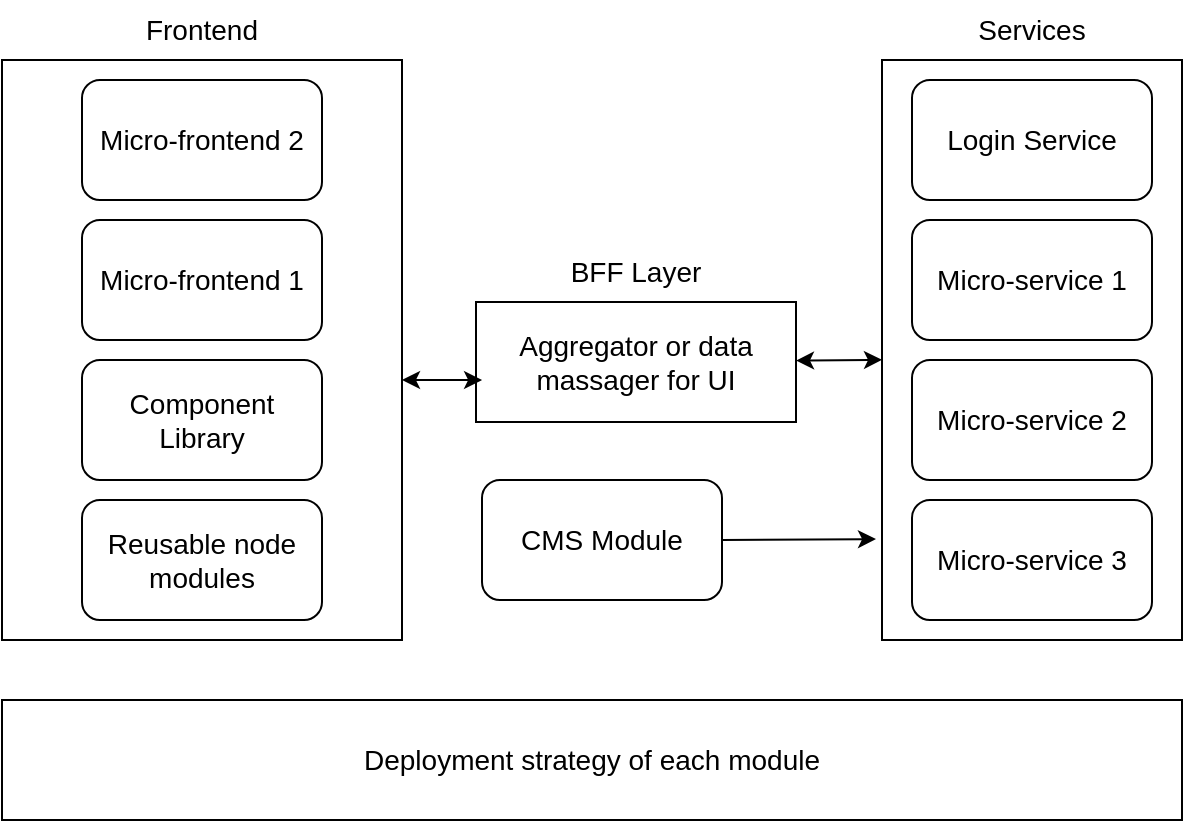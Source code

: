 <mxfile version="20.0.4" type="github" pages="2"><diagram id="bGjxX2FuYvQSAbSJWaOH" name="tech-architecture"><mxGraphModel dx="1042" dy="624" grid="1" gridSize="10" guides="1" tooltips="1" connect="1" arrows="1" fold="1" page="1" pageScale="1" pageWidth="850" pageHeight="1100" math="0" shadow="0"><root><mxCell id="0"/><mxCell id="1" parent="0"/><mxCell id="9_o_dCXTUubcjTPNXbyS-2" value="" style="rounded=0;whiteSpace=wrap;html=1;" vertex="1" parent="1"><mxGeometry x="80" y="80" width="200" height="290" as="geometry"/></mxCell><mxCell id="9_o_dCXTUubcjTPNXbyS-3" value="&lt;font style=&quot;font-size: 14px;&quot;&gt;Frontend&lt;/font&gt;" style="text;html=1;strokeColor=none;fillColor=none;align=center;verticalAlign=middle;whiteSpace=wrap;rounded=0;" vertex="1" parent="1"><mxGeometry x="150" y="50" width="60" height="30" as="geometry"/></mxCell><mxCell id="9_o_dCXTUubcjTPNXbyS-4" value="Reusable node modules" style="rounded=1;whiteSpace=wrap;html=1;fontSize=14;" vertex="1" parent="1"><mxGeometry x="120" y="300" width="120" height="60" as="geometry"/></mxCell><mxCell id="9_o_dCXTUubcjTPNXbyS-5" value="Component Library" style="rounded=1;whiteSpace=wrap;html=1;fontSize=14;" vertex="1" parent="1"><mxGeometry x="120" y="230" width="120" height="60" as="geometry"/></mxCell><mxCell id="9_o_dCXTUubcjTPNXbyS-6" value="Micro-frontend 1" style="rounded=1;whiteSpace=wrap;html=1;fontSize=14;" vertex="1" parent="1"><mxGeometry x="120" y="160" width="120" height="60" as="geometry"/></mxCell><mxCell id="9_o_dCXTUubcjTPNXbyS-7" value="Micro-frontend 2" style="rounded=1;whiteSpace=wrap;html=1;fontSize=14;" vertex="1" parent="1"><mxGeometry x="120" y="90" width="120" height="60" as="geometry"/></mxCell><mxCell id="9_o_dCXTUubcjTPNXbyS-8" value="Aggregator or data massager for UI" style="rounded=0;whiteSpace=wrap;html=1;fontSize=14;" vertex="1" parent="1"><mxGeometry x="317" y="201" width="160" height="60" as="geometry"/></mxCell><mxCell id="9_o_dCXTUubcjTPNXbyS-9" value="BFF Layer" style="text;html=1;strokeColor=none;fillColor=none;align=center;verticalAlign=middle;whiteSpace=wrap;rounded=0;fontSize=14;" vertex="1" parent="1"><mxGeometry x="357" y="171" width="80" height="30" as="geometry"/></mxCell><mxCell id="9_o_dCXTUubcjTPNXbyS-10" value="" style="rounded=0;whiteSpace=wrap;html=1;fontSize=14;" vertex="1" parent="1"><mxGeometry x="520" y="80" width="150" height="290" as="geometry"/></mxCell><mxCell id="9_o_dCXTUubcjTPNXbyS-11" value="&lt;font style=&quot;font-size: 14px;&quot;&gt;Services&lt;/font&gt;" style="text;html=1;strokeColor=none;fillColor=none;align=center;verticalAlign=middle;whiteSpace=wrap;rounded=0;" vertex="1" parent="1"><mxGeometry x="565" y="50" width="60" height="30" as="geometry"/></mxCell><mxCell id="9_o_dCXTUubcjTPNXbyS-12" value="Login Service" style="rounded=1;whiteSpace=wrap;html=1;fontSize=14;" vertex="1" parent="1"><mxGeometry x="535" y="90" width="120" height="60" as="geometry"/></mxCell><mxCell id="9_o_dCXTUubcjTPNXbyS-13" value="Micro-service 1" style="rounded=1;whiteSpace=wrap;html=1;fontSize=14;" vertex="1" parent="1"><mxGeometry x="535" y="160" width="120" height="60" as="geometry"/></mxCell><mxCell id="9_o_dCXTUubcjTPNXbyS-14" value="Micro-service 2" style="rounded=1;whiteSpace=wrap;html=1;fontSize=14;" vertex="1" parent="1"><mxGeometry x="535" y="230" width="120" height="60" as="geometry"/></mxCell><mxCell id="9_o_dCXTUubcjTPNXbyS-15" value="Micro-service 3" style="rounded=1;whiteSpace=wrap;html=1;fontSize=14;" vertex="1" parent="1"><mxGeometry x="535" y="300" width="120" height="60" as="geometry"/></mxCell><mxCell id="9_o_dCXTUubcjTPNXbyS-21" value="CMS Module" style="rounded=1;whiteSpace=wrap;html=1;fontSize=14;" vertex="1" parent="1"><mxGeometry x="320" y="290" width="120" height="60" as="geometry"/></mxCell><mxCell id="9_o_dCXTUubcjTPNXbyS-22" value="" style="endArrow=classic;startArrow=classic;html=1;rounded=0;fontSize=14;entryX=0.019;entryY=0.65;entryDx=0;entryDy=0;entryPerimeter=0;" edge="1" parent="1" target="9_o_dCXTUubcjTPNXbyS-8"><mxGeometry width="50" height="50" relative="1" as="geometry"><mxPoint x="280" y="240" as="sourcePoint"/><mxPoint x="330" y="190" as="targetPoint"/></mxGeometry></mxCell><mxCell id="9_o_dCXTUubcjTPNXbyS-24" value="" style="endArrow=classic;startArrow=classic;html=1;rounded=0;fontSize=14;entryX=0;entryY=0.517;entryDx=0;entryDy=0;entryPerimeter=0;" edge="1" parent="1" source="9_o_dCXTUubcjTPNXbyS-8" target="9_o_dCXTUubcjTPNXbyS-10"><mxGeometry width="50" height="50" relative="1" as="geometry"><mxPoint x="400" y="310" as="sourcePoint"/><mxPoint x="450" y="260" as="targetPoint"/></mxGeometry></mxCell><mxCell id="9_o_dCXTUubcjTPNXbyS-25" value="" style="endArrow=classic;html=1;rounded=0;fontSize=14;exitX=1;exitY=0.5;exitDx=0;exitDy=0;entryX=-0.02;entryY=0.826;entryDx=0;entryDy=0;entryPerimeter=0;" edge="1" parent="1" source="9_o_dCXTUubcjTPNXbyS-21" target="9_o_dCXTUubcjTPNXbyS-10"><mxGeometry width="50" height="50" relative="1" as="geometry"><mxPoint x="400" y="310" as="sourcePoint"/><mxPoint x="450" y="260" as="targetPoint"/></mxGeometry></mxCell><mxCell id="9_o_dCXTUubcjTPNXbyS-26" value="Deployment strategy of each module" style="rounded=0;whiteSpace=wrap;html=1;fontSize=14;" vertex="1" parent="1"><mxGeometry x="80" y="400" width="590" height="60" as="geometry"/></mxCell></root></mxGraphModel></diagram><diagram name="rollout plan" id="f7vfqoTVriXkKNg5UWiB"><mxGraphModel dx="1042" dy="624" grid="1" gridSize="10" guides="1" tooltips="1" connect="1" arrows="1" fold="1" page="1" pageScale="1" pageWidth="850" pageHeight="1100" math="0" shadow="0"><root><mxCell id="kTVvzLQR8SaycQbt84VW-0"/><mxCell id="kTVvzLQR8SaycQbt84VW-1" parent="kTVvzLQR8SaycQbt84VW-0"/><mxCell id="kTVvzLQR8SaycQbt84VW-2" value="" style="rounded=0;whiteSpace=wrap;html=1;" vertex="1" parent="kTVvzLQR8SaycQbt84VW-1"><mxGeometry x="158" y="150" width="140" height="220" as="geometry"/></mxCell><mxCell id="kTVvzLQR8SaycQbt84VW-3" value="&lt;font style=&quot;font-size: 14px;&quot;&gt;Frontend&lt;/font&gt;" style="text;html=1;strokeColor=none;fillColor=none;align=center;verticalAlign=middle;whiteSpace=wrap;rounded=0;" vertex="1" parent="kTVvzLQR8SaycQbt84VW-1"><mxGeometry x="198" y="50" width="60" height="30" as="geometry"/></mxCell><mxCell id="kTVvzLQR8SaycQbt84VW-4" value="Reusable node modules" style="rounded=1;whiteSpace=wrap;html=1;fontSize=14;" vertex="1" parent="kTVvzLQR8SaycQbt84VW-1"><mxGeometry x="168" y="300" width="120" height="60" as="geometry"/></mxCell><mxCell id="kTVvzLQR8SaycQbt84VW-5" value="Component Library" style="rounded=1;whiteSpace=wrap;html=1;fontSize=14;" vertex="1" parent="kTVvzLQR8SaycQbt84VW-1"><mxGeometry x="168" y="230" width="120" height="60" as="geometry"/></mxCell><mxCell id="kTVvzLQR8SaycQbt84VW-6" value="Micro-frontend 1" style="rounded=1;whiteSpace=wrap;html=1;fontSize=14;" vertex="1" parent="kTVvzLQR8SaycQbt84VW-1"><mxGeometry x="168" y="160" width="120" height="60" as="geometry"/></mxCell><mxCell id="kTVvzLQR8SaycQbt84VW-7" value="Micro-frontend 2" style="rounded=1;whiteSpace=wrap;html=1;fontSize=14;" vertex="1" parent="kTVvzLQR8SaycQbt84VW-1"><mxGeometry x="168" y="80" width="120" height="60" as="geometry"/></mxCell><mxCell id="kTVvzLQR8SaycQbt84VW-10" value="" style="rounded=0;whiteSpace=wrap;html=1;fontSize=14;" vertex="1" parent="kTVvzLQR8SaycQbt84VW-1"><mxGeometry x="520" y="80" width="150" height="290" as="geometry"/></mxCell><mxCell id="kTVvzLQR8SaycQbt84VW-11" value="&lt;font style=&quot;font-size: 14px;&quot;&gt;Services&lt;/font&gt;" style="text;html=1;strokeColor=none;fillColor=none;align=center;verticalAlign=middle;whiteSpace=wrap;rounded=0;" vertex="1" parent="kTVvzLQR8SaycQbt84VW-1"><mxGeometry x="565" y="50" width="60" height="30" as="geometry"/></mxCell><mxCell id="kTVvzLQR8SaycQbt84VW-12" value="Login Service" style="rounded=1;whiteSpace=wrap;html=1;fontSize=14;" vertex="1" parent="kTVvzLQR8SaycQbt84VW-1"><mxGeometry x="535" y="90" width="120" height="60" as="geometry"/></mxCell><mxCell id="kTVvzLQR8SaycQbt84VW-13" value="Micro-service 1" style="rounded=1;whiteSpace=wrap;html=1;fontSize=14;" vertex="1" parent="kTVvzLQR8SaycQbt84VW-1"><mxGeometry x="535" y="160" width="120" height="60" as="geometry"/></mxCell><mxCell id="kTVvzLQR8SaycQbt84VW-14" value="Micro-service 2" style="rounded=1;whiteSpace=wrap;html=1;fontSize=14;" vertex="1" parent="kTVvzLQR8SaycQbt84VW-1"><mxGeometry x="535" y="230" width="120" height="60" as="geometry"/></mxCell><mxCell id="kTVvzLQR8SaycQbt84VW-15" value="Micro-service 3" style="rounded=1;whiteSpace=wrap;html=1;fontSize=14;" vertex="1" parent="kTVvzLQR8SaycQbt84VW-1"><mxGeometry x="535" y="300" width="120" height="60" as="geometry"/></mxCell><mxCell id="kTVvzLQR8SaycQbt84VW-16" value="CMS Module" style="rounded=1;whiteSpace=wrap;html=1;fontSize=14;" vertex="1" parent="kTVvzLQR8SaycQbt84VW-1"><mxGeometry x="320" y="290" width="120" height="60" as="geometry"/></mxCell><mxCell id="kTVvzLQR8SaycQbt84VW-17" value="" style="endArrow=classic;startArrow=classic;html=1;rounded=0;fontSize=14;entryX=0.369;entryY=0.983;entryDx=0;entryDy=0;entryPerimeter=0;" edge="1" parent="kTVvzLQR8SaycQbt84VW-1" target="kTVvzLQR8SaycQbt84VW-8"><mxGeometry width="50" height="50" relative="1" as="geometry"><mxPoint x="300" y="240" as="sourcePoint"/><mxPoint x="330" y="190" as="targetPoint"/><Array as="points"><mxPoint x="379" y="240"/></Array></mxGeometry></mxCell><mxCell id="kTVvzLQR8SaycQbt84VW-18" value="" style="endArrow=classic;startArrow=classic;html=1;rounded=0;fontSize=14;entryX=0.007;entryY=0.552;entryDx=0;entryDy=0;entryPerimeter=0;exitX=0.588;exitY=1.017;exitDx=0;exitDy=0;exitPerimeter=0;" edge="1" parent="kTVvzLQR8SaycQbt84VW-1" source="kTVvzLQR8SaycQbt84VW-8" target="kTVvzLQR8SaycQbt84VW-10"><mxGeometry width="50" height="50" relative="1" as="geometry"><mxPoint x="400" y="310" as="sourcePoint"/><mxPoint x="450" y="260" as="targetPoint"/><Array as="points"><mxPoint x="414" y="240"/></Array></mxGeometry></mxCell><mxCell id="kTVvzLQR8SaycQbt84VW-19" value="" style="endArrow=classic;html=1;rounded=0;fontSize=14;exitX=1;exitY=0.5;exitDx=0;exitDy=0;entryX=-0.02;entryY=0.826;entryDx=0;entryDy=0;entryPerimeter=0;" edge="1" parent="kTVvzLQR8SaycQbt84VW-1" source="kTVvzLQR8SaycQbt84VW-16" target="kTVvzLQR8SaycQbt84VW-10"><mxGeometry width="50" height="50" relative="1" as="geometry"><mxPoint x="400" y="310" as="sourcePoint"/><mxPoint x="450" y="260" as="targetPoint"/></mxGeometry></mxCell><mxCell id="kTVvzLQR8SaycQbt84VW-20" value="Deployment strategy of each module" style="rounded=0;whiteSpace=wrap;html=1;fontSize=14;" vertex="1" parent="kTVvzLQR8SaycQbt84VW-1"><mxGeometry x="80" y="382" width="590" height="60" as="geometry"/></mxCell><mxCell id="VsDTNfi0lpWlJI4bMtyp-0" value="" style="group" vertex="1" connectable="0" parent="kTVvzLQR8SaycQbt84VW-1"><mxGeometry x="320" y="80" width="160" height="90" as="geometry"/></mxCell><mxCell id="kTVvzLQR8SaycQbt84VW-8" value="Aggregator or data massager for UI" style="rounded=0;whiteSpace=wrap;html=1;fontSize=14;" vertex="1" parent="VsDTNfi0lpWlJI4bMtyp-0"><mxGeometry y="30" width="160" height="60" as="geometry"/></mxCell><mxCell id="kTVvzLQR8SaycQbt84VW-9" value="BFF Layer" style="text;html=1;strokeColor=none;fillColor=none;align=center;verticalAlign=middle;whiteSpace=wrap;rounded=0;fontSize=14;" vertex="1" parent="VsDTNfi0lpWlJI4bMtyp-0"><mxGeometry x="40" width="80" height="30" as="geometry"/></mxCell><mxCell id="VsDTNfi0lpWlJI4bMtyp-1" value="" style="endArrow=classic;startArrow=classic;html=1;rounded=0;fontSize=14;entryX=0;entryY=0;entryDx=0;entryDy=0;" edge="1" parent="kTVvzLQR8SaycQbt84VW-1"><mxGeometry width="50" height="50" relative="1" as="geometry"><mxPoint x="290" y="126" as="sourcePoint"/><mxPoint x="320" y="126" as="targetPoint"/></mxGeometry></mxCell><mxCell id="VsDTNfi0lpWlJI4bMtyp-2" value="" style="rounded=0;whiteSpace=wrap;html=1;fontSize=14;" vertex="1" parent="kTVvzLQR8SaycQbt84VW-1"><mxGeometry x="80" y="80" width="60" height="290" as="geometry"/></mxCell><mxCell id="VsDTNfi0lpWlJI4bMtyp-3" value="Common Configuration" style="text;html=1;strokeColor=none;fillColor=none;align=center;verticalAlign=middle;whiteSpace=wrap;rounded=0;fontSize=14;rotation=270;" vertex="1" parent="kTVvzLQR8SaycQbt84VW-1"><mxGeometry x="-5" y="205" width="240" height="30" as="geometry"/></mxCell></root></mxGraphModel></diagram></mxfile>